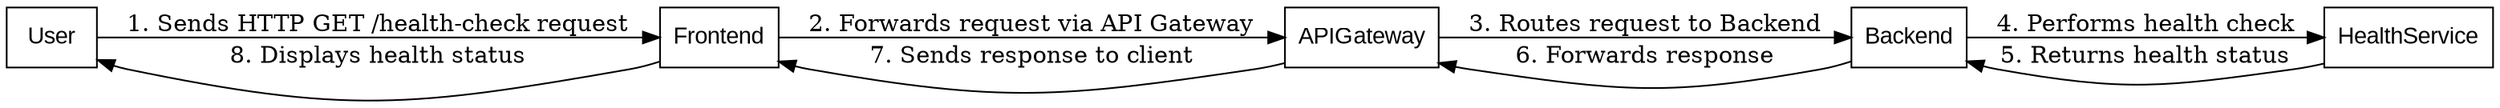 digraph SequenceDiagram {
    rankdir=LR;
    node [shape=record, fontname=Arial];

    User -> Frontend [label="1. Sends HTTP GET /health-check request"];
    Frontend -> APIGateway [label="2. Forwards request via API Gateway"];
    APIGateway -> Backend [label="3. Routes request to Backend"];
    Backend -> HealthService [label="4. Performs health check"];
    HealthService -> Backend [label="5. Returns health status"];
    Backend -> APIGateway [label="6. Forwards response"];
    APIGateway -> Frontend [label="7. Sends response to client"];
    Frontend -> User [label="8. Displays health status"];
}